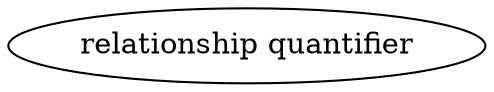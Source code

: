digraph {
	graph [bb="0,0,228.78,36"];
	node [label="\N"];
	"relationship quantifier"	[height=0.5,
		label="relationship quantifier",
		pos="114.39,18",
		width=3.1775];
}
